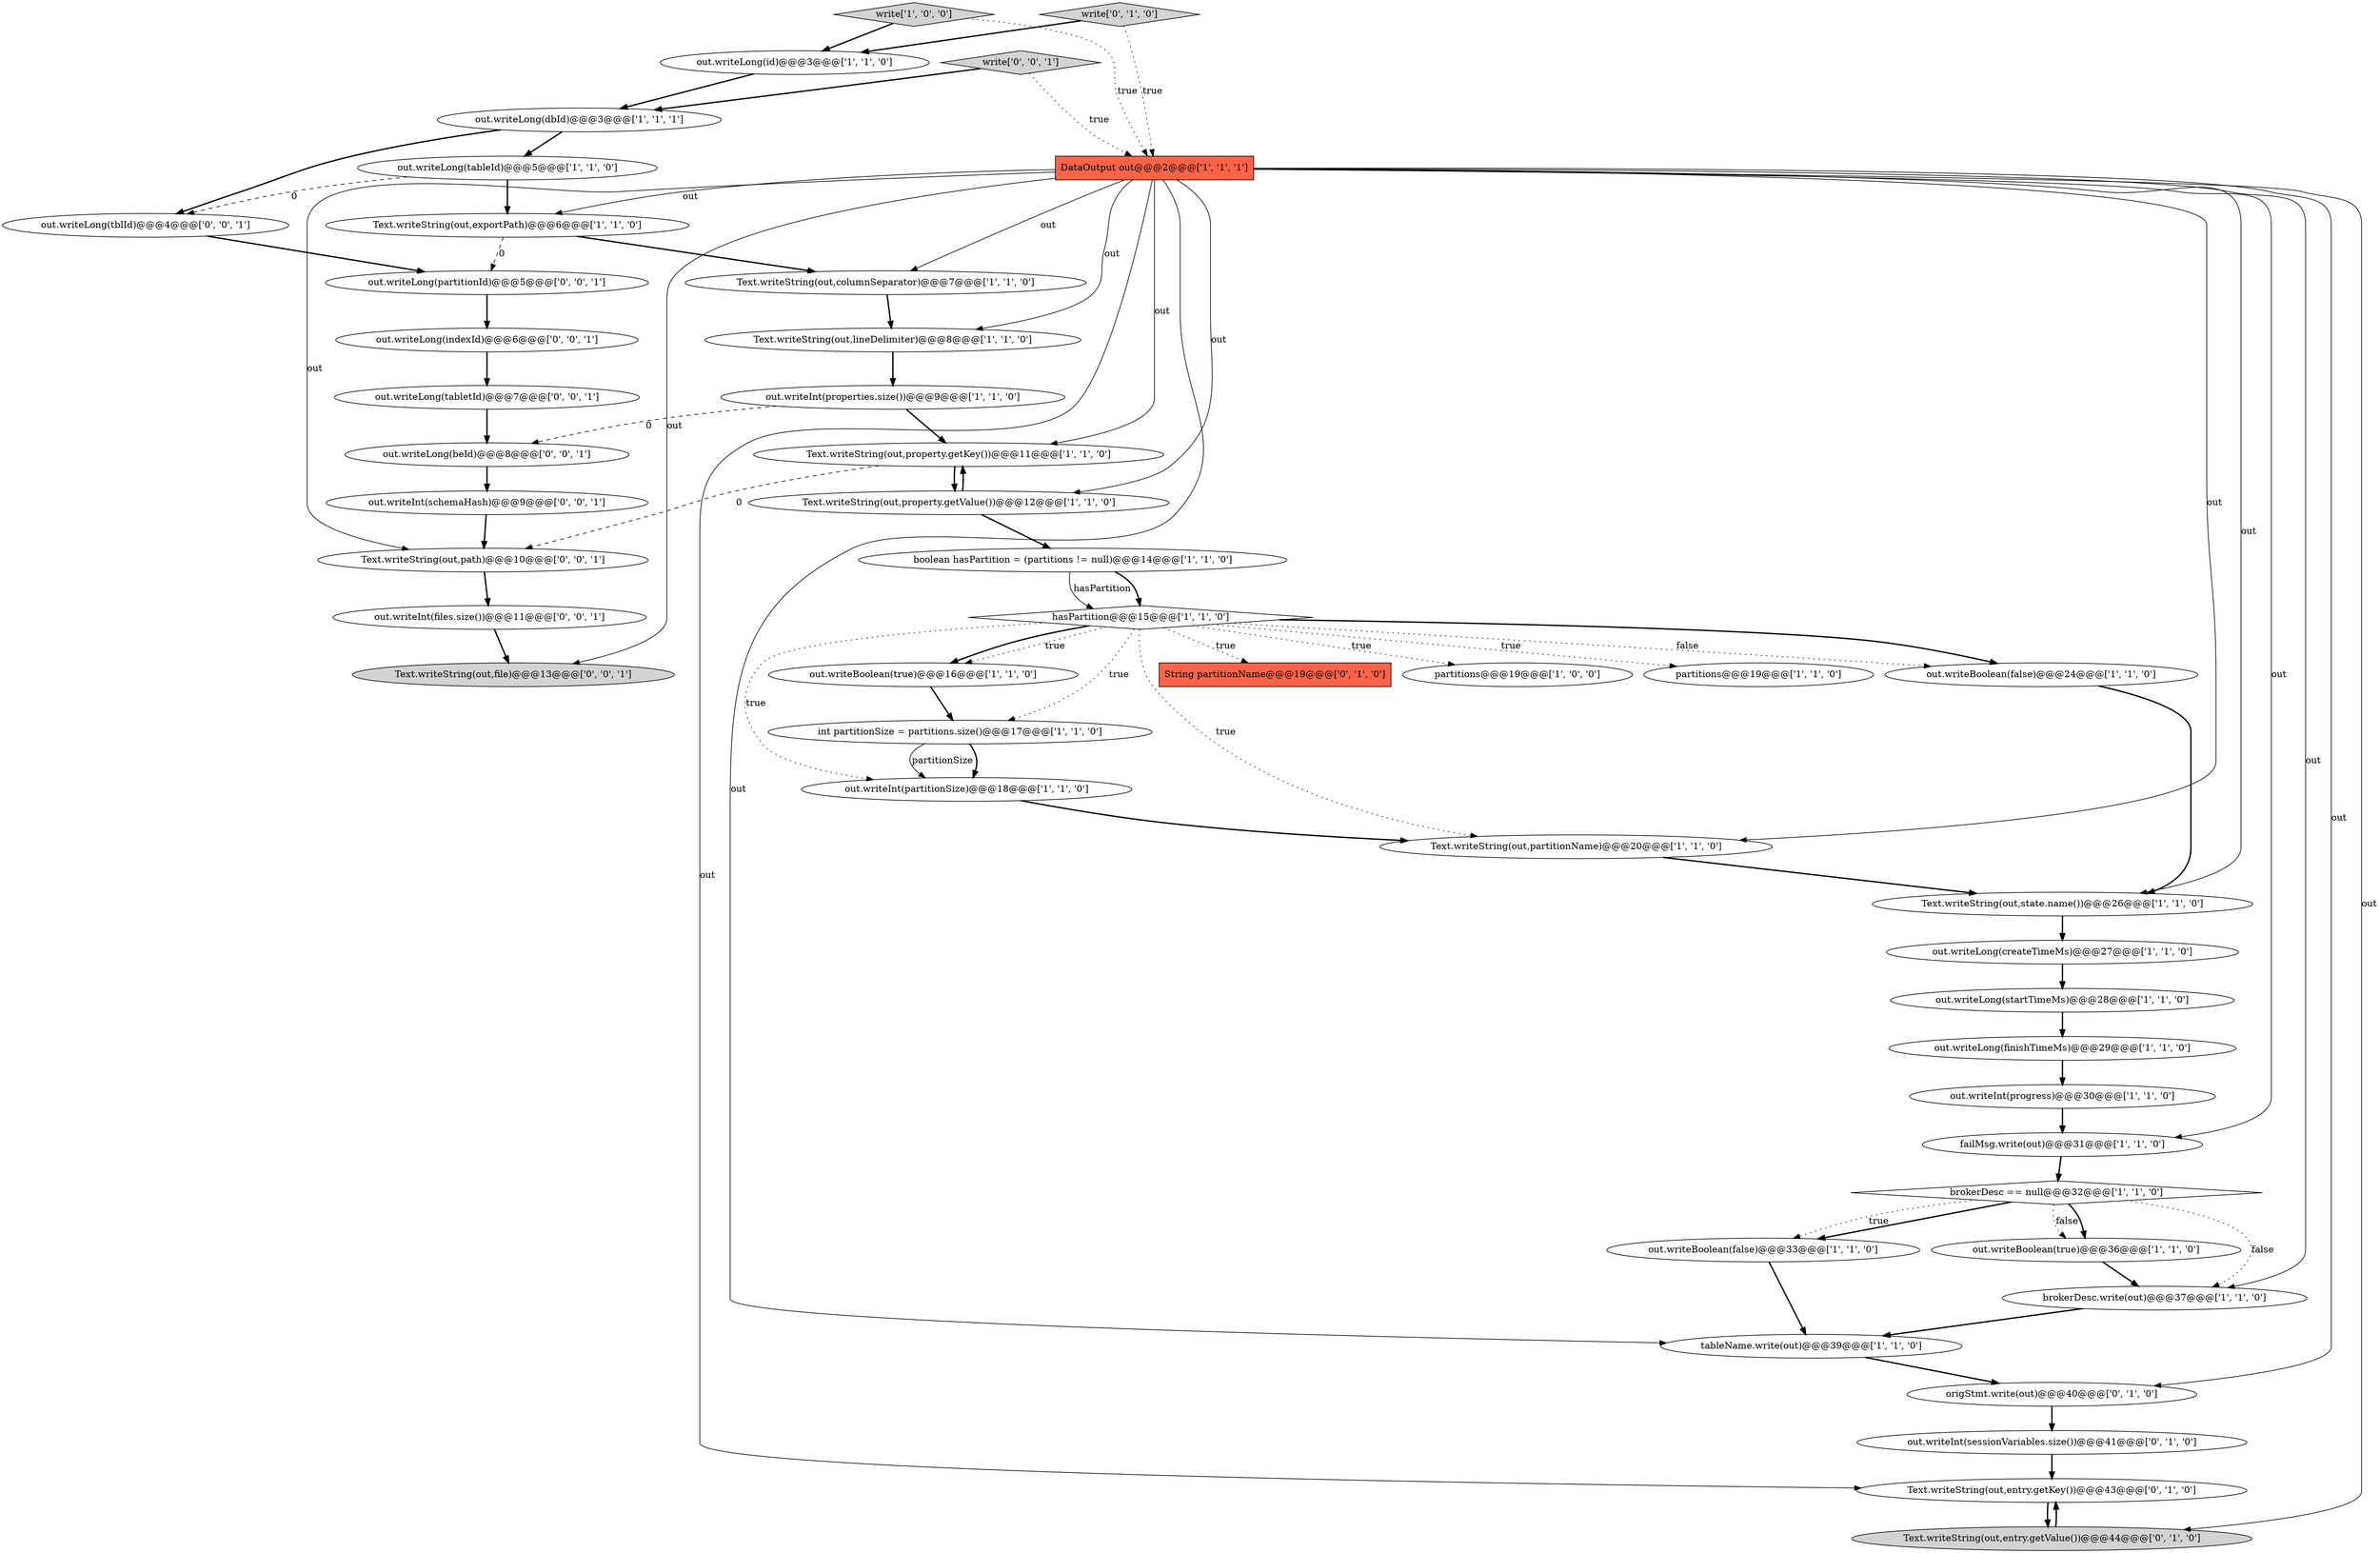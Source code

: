 digraph {
2 [style = filled, label = "Text.writeString(out,exportPath)@@@6@@@['1', '1', '0']", fillcolor = white, shape = ellipse image = "AAA0AAABBB1BBB"];
11 [style = filled, label = "boolean hasPartition = (partitions != null)@@@14@@@['1', '1', '0']", fillcolor = white, shape = ellipse image = "AAA0AAABBB1BBB"];
13 [style = filled, label = "Text.writeString(out,lineDelimiter)@@@8@@@['1', '1', '0']", fillcolor = white, shape = ellipse image = "AAA0AAABBB1BBB"];
19 [style = filled, label = "out.writeLong(tableId)@@@5@@@['1', '1', '0']", fillcolor = white, shape = ellipse image = "AAA0AAABBB1BBB"];
31 [style = filled, label = "Text.writeString(out,entry.getValue())@@@44@@@['0', '1', '0']", fillcolor = lightgray, shape = ellipse image = "AAA1AAABBB2BBB"];
41 [style = filled, label = "out.writeLong(tabletId)@@@7@@@['0', '0', '1']", fillcolor = white, shape = ellipse image = "AAA0AAABBB3BBB"];
30 [style = filled, label = "out.writeLong(dbId)@@@3@@@['1', '1', '1']", fillcolor = white, shape = ellipse image = "AAA0AAABBB1BBB"];
26 [style = filled, label = "out.writeBoolean(false)@@@33@@@['1', '1', '0']", fillcolor = white, shape = ellipse image = "AAA0AAABBB1BBB"];
0 [style = filled, label = "write['1', '0', '0']", fillcolor = lightgray, shape = diamond image = "AAA0AAABBB1BBB"];
5 [style = filled, label = "hasPartition@@@15@@@['1', '1', '0']", fillcolor = white, shape = diamond image = "AAA0AAABBB1BBB"];
6 [style = filled, label = "out.writeInt(properties.size())@@@9@@@['1', '1', '0']", fillcolor = white, shape = ellipse image = "AAA0AAABBB1BBB"];
43 [style = filled, label = "Text.writeString(out,path)@@@10@@@['0', '0', '1']", fillcolor = white, shape = ellipse image = "AAA0AAABBB3BBB"];
33 [style = filled, label = "String partitionName@@@19@@@['0', '1', '0']", fillcolor = tomato, shape = box image = "AAA0AAABBB2BBB"];
16 [style = filled, label = "brokerDesc == null@@@32@@@['1', '1', '0']", fillcolor = white, shape = diamond image = "AAA0AAABBB1BBB"];
10 [style = filled, label = "partitions@@@19@@@['1', '0', '0']", fillcolor = white, shape = ellipse image = "AAA0AAABBB1BBB"];
18 [style = filled, label = "out.writeLong(createTimeMs)@@@27@@@['1', '1', '0']", fillcolor = white, shape = ellipse image = "AAA0AAABBB1BBB"];
15 [style = filled, label = "DataOutput out@@@2@@@['1', '1', '1']", fillcolor = tomato, shape = box image = "AAA0AAABBB1BBB"];
39 [style = filled, label = "out.writeLong(beId)@@@8@@@['0', '0', '1']", fillcolor = white, shape = ellipse image = "AAA0AAABBB3BBB"];
40 [style = filled, label = "out.writeLong(tblId)@@@4@@@['0', '0', '1']", fillcolor = white, shape = ellipse image = "AAA0AAABBB3BBB"];
23 [style = filled, label = "Text.writeString(out,state.name())@@@26@@@['1', '1', '0']", fillcolor = white, shape = ellipse image = "AAA0AAABBB1BBB"];
27 [style = filled, label = "Text.writeString(out,property.getKey())@@@11@@@['1', '1', '0']", fillcolor = white, shape = ellipse image = "AAA0AAABBB1BBB"];
28 [style = filled, label = "out.writeLong(finishTimeMs)@@@29@@@['1', '1', '0']", fillcolor = white, shape = ellipse image = "AAA0AAABBB1BBB"];
44 [style = filled, label = "out.writeInt(files.size())@@@11@@@['0', '0', '1']", fillcolor = white, shape = ellipse image = "AAA0AAABBB3BBB"];
3 [style = filled, label = "out.writeBoolean(true)@@@36@@@['1', '1', '0']", fillcolor = white, shape = ellipse image = "AAA0AAABBB1BBB"];
14 [style = filled, label = "out.writeBoolean(false)@@@24@@@['1', '1', '0']", fillcolor = white, shape = ellipse image = "AAA0AAABBB1BBB"];
25 [style = filled, label = "brokerDesc.write(out)@@@37@@@['1', '1', '0']", fillcolor = white, shape = ellipse image = "AAA0AAABBB1BBB"];
36 [style = filled, label = "origStmt.write(out)@@@40@@@['0', '1', '0']", fillcolor = white, shape = ellipse image = "AAA1AAABBB2BBB"];
42 [style = filled, label = "out.writeLong(indexId)@@@6@@@['0', '0', '1']", fillcolor = white, shape = ellipse image = "AAA0AAABBB3BBB"];
12 [style = filled, label = "partitions@@@19@@@['1', '1', '0']", fillcolor = white, shape = ellipse image = "AAA0AAABBB1BBB"];
4 [style = filled, label = "out.writeInt(partitionSize)@@@18@@@['1', '1', '0']", fillcolor = white, shape = ellipse image = "AAA0AAABBB1BBB"];
24 [style = filled, label = "int partitionSize = partitions.size()@@@17@@@['1', '1', '0']", fillcolor = white, shape = ellipse image = "AAA0AAABBB1BBB"];
32 [style = filled, label = "write['0', '1', '0']", fillcolor = lightgray, shape = diamond image = "AAA0AAABBB2BBB"];
37 [style = filled, label = "out.writeInt(schemaHash)@@@9@@@['0', '0', '1']", fillcolor = white, shape = ellipse image = "AAA0AAABBB3BBB"];
35 [style = filled, label = "out.writeInt(sessionVariables.size())@@@41@@@['0', '1', '0']", fillcolor = white, shape = ellipse image = "AAA1AAABBB2BBB"];
21 [style = filled, label = "out.writeInt(progress)@@@30@@@['1', '1', '0']", fillcolor = white, shape = ellipse image = "AAA0AAABBB1BBB"];
20 [style = filled, label = "Text.writeString(out,columnSeparator)@@@7@@@['1', '1', '0']", fillcolor = white, shape = ellipse image = "AAA0AAABBB1BBB"];
8 [style = filled, label = "out.writeLong(id)@@@3@@@['1', '1', '0']", fillcolor = white, shape = ellipse image = "AAA0AAABBB1BBB"];
45 [style = filled, label = "Text.writeString(out,file)@@@13@@@['0', '0', '1']", fillcolor = lightgray, shape = ellipse image = "AAA0AAABBB3BBB"];
1 [style = filled, label = "Text.writeString(out,partitionName)@@@20@@@['1', '1', '0']", fillcolor = white, shape = ellipse image = "AAA0AAABBB1BBB"];
34 [style = filled, label = "Text.writeString(out,entry.getKey())@@@43@@@['0', '1', '0']", fillcolor = white, shape = ellipse image = "AAA1AAABBB2BBB"];
38 [style = filled, label = "write['0', '0', '1']", fillcolor = lightgray, shape = diamond image = "AAA0AAABBB3BBB"];
17 [style = filled, label = "out.writeLong(startTimeMs)@@@28@@@['1', '1', '0']", fillcolor = white, shape = ellipse image = "AAA0AAABBB1BBB"];
7 [style = filled, label = "Text.writeString(out,property.getValue())@@@12@@@['1', '1', '0']", fillcolor = white, shape = ellipse image = "AAA0AAABBB1BBB"];
9 [style = filled, label = "out.writeBoolean(true)@@@16@@@['1', '1', '0']", fillcolor = white, shape = ellipse image = "AAA0AAABBB1BBB"];
46 [style = filled, label = "out.writeLong(partitionId)@@@5@@@['0', '0', '1']", fillcolor = white, shape = ellipse image = "AAA0AAABBB3BBB"];
22 [style = filled, label = "tableName.write(out)@@@39@@@['1', '1', '0']", fillcolor = white, shape = ellipse image = "AAA0AAABBB1BBB"];
29 [style = filled, label = "failMsg.write(out)@@@31@@@['1', '1', '0']", fillcolor = white, shape = ellipse image = "AAA0AAABBB1BBB"];
28->21 [style = bold, label=""];
16->3 [style = dotted, label="false"];
26->22 [style = bold, label=""];
5->14 [style = bold, label=""];
38->15 [style = dotted, label="true"];
15->2 [style = solid, label="out"];
5->10 [style = dotted, label="true"];
19->40 [style = dashed, label="0"];
2->46 [style = dashed, label="0"];
15->7 [style = solid, label="out"];
27->7 [style = bold, label=""];
16->26 [style = bold, label=""];
15->34 [style = solid, label="out"];
5->9 [style = dotted, label="true"];
15->45 [style = solid, label="out"];
37->43 [style = bold, label=""];
24->4 [style = bold, label=""];
5->14 [style = dotted, label="false"];
24->4 [style = solid, label="partitionSize"];
13->6 [style = bold, label=""];
44->45 [style = bold, label=""];
15->13 [style = solid, label="out"];
5->4 [style = dotted, label="true"];
32->15 [style = dotted, label="true"];
0->8 [style = bold, label=""];
41->39 [style = bold, label=""];
5->12 [style = dotted, label="true"];
5->9 [style = bold, label=""];
7->11 [style = bold, label=""];
1->23 [style = bold, label=""];
46->42 [style = bold, label=""];
16->25 [style = dotted, label="false"];
21->29 [style = bold, label=""];
15->36 [style = solid, label="out"];
15->29 [style = solid, label="out"];
15->1 [style = solid, label="out"];
4->1 [style = bold, label=""];
6->27 [style = bold, label=""];
38->30 [style = bold, label=""];
11->5 [style = solid, label="hasPartition"];
40->46 [style = bold, label=""];
42->41 [style = bold, label=""];
9->24 [style = bold, label=""];
20->13 [style = bold, label=""];
6->39 [style = dashed, label="0"];
29->16 [style = bold, label=""];
16->3 [style = bold, label=""];
34->31 [style = bold, label=""];
2->20 [style = bold, label=""];
15->43 [style = solid, label="out"];
22->36 [style = bold, label=""];
32->8 [style = bold, label=""];
5->24 [style = dotted, label="true"];
3->25 [style = bold, label=""];
0->15 [style = dotted, label="true"];
17->28 [style = bold, label=""];
15->27 [style = solid, label="out"];
5->33 [style = dotted, label="true"];
23->18 [style = bold, label=""];
15->25 [style = solid, label="out"];
14->23 [style = bold, label=""];
18->17 [style = bold, label=""];
15->23 [style = solid, label="out"];
15->31 [style = solid, label="out"];
30->40 [style = bold, label=""];
19->2 [style = bold, label=""];
5->1 [style = dotted, label="true"];
15->20 [style = solid, label="out"];
8->30 [style = bold, label=""];
16->26 [style = dotted, label="true"];
39->37 [style = bold, label=""];
35->34 [style = bold, label=""];
25->22 [style = bold, label=""];
43->44 [style = bold, label=""];
30->19 [style = bold, label=""];
15->22 [style = solid, label="out"];
36->35 [style = bold, label=""];
31->34 [style = bold, label=""];
27->43 [style = dashed, label="0"];
7->27 [style = bold, label=""];
11->5 [style = bold, label=""];
}
